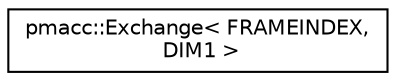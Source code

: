 digraph "Graphical Class Hierarchy"
{
 // LATEX_PDF_SIZE
  edge [fontname="Helvetica",fontsize="10",labelfontname="Helvetica",labelfontsize="10"];
  node [fontname="Helvetica",fontsize="10",shape=record];
  rankdir="LR";
  Node0 [label="pmacc::Exchange\< FRAMEINDEX,\l DIM1 \>",height=0.2,width=0.4,color="black", fillcolor="white", style="filled",URL="$classpmacc_1_1_exchange.html",tooltip=" "];
}
